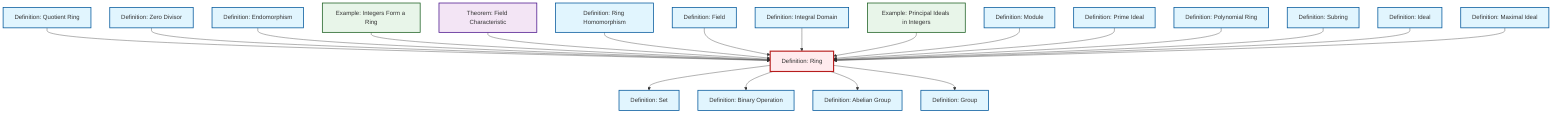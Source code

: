 graph TD
    classDef definition fill:#e1f5fe,stroke:#01579b,stroke-width:2px
    classDef theorem fill:#f3e5f5,stroke:#4a148c,stroke-width:2px
    classDef axiom fill:#fff3e0,stroke:#e65100,stroke-width:2px
    classDef example fill:#e8f5e9,stroke:#1b5e20,stroke-width:2px
    classDef current fill:#ffebee,stroke:#b71c1c,stroke-width:3px
    def-group["Definition: Group"]:::definition
    def-endomorphism["Definition: Endomorphism"]:::definition
    def-prime-ideal["Definition: Prime Ideal"]:::definition
    def-maximal-ideal["Definition: Maximal Ideal"]:::definition
    def-ideal["Definition: Ideal"]:::definition
    def-field["Definition: Field"]:::definition
    def-module["Definition: Module"]:::definition
    def-binary-operation["Definition: Binary Operation"]:::definition
    thm-field-characteristic["Theorem: Field Characteristic"]:::theorem
    def-ring["Definition: Ring"]:::definition
    def-abelian-group["Definition: Abelian Group"]:::definition
    def-subring["Definition: Subring"]:::definition
    def-quotient-ring["Definition: Quotient Ring"]:::definition
    def-zero-divisor["Definition: Zero Divisor"]:::definition
    ex-principal-ideal["Example: Principal Ideals in Integers"]:::example
    def-integral-domain["Definition: Integral Domain"]:::definition
    def-polynomial-ring["Definition: Polynomial Ring"]:::definition
    ex-integers-ring["Example: Integers Form a Ring"]:::example
    def-ring-homomorphism["Definition: Ring Homomorphism"]:::definition
    def-set["Definition: Set"]:::definition
    def-quotient-ring --> def-ring
    def-ring --> def-set
    def-zero-divisor --> def-ring
    def-endomorphism --> def-ring
    ex-integers-ring --> def-ring
    thm-field-characteristic --> def-ring
    def-ring --> def-binary-operation
    def-ring-homomorphism --> def-ring
    def-field --> def-ring
    def-integral-domain --> def-ring
    ex-principal-ideal --> def-ring
    def-module --> def-ring
    def-prime-ideal --> def-ring
    def-polynomial-ring --> def-ring
    def-subring --> def-ring
    def-ring --> def-abelian-group
    def-ideal --> def-ring
    def-ring --> def-group
    def-maximal-ideal --> def-ring
    class def-ring current